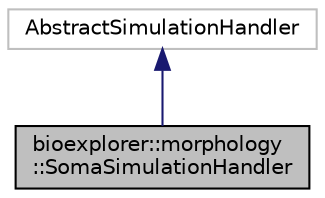 digraph "bioexplorer::morphology::SomaSimulationHandler"
{
 // LATEX_PDF_SIZE
  edge [fontname="Helvetica",fontsize="10",labelfontname="Helvetica",labelfontsize="10"];
  node [fontname="Helvetica",fontsize="10",shape=record];
  Node1 [label="bioexplorer::morphology\l::SomaSimulationHandler",height=0.2,width=0.4,color="black", fillcolor="grey75", style="filled", fontcolor="black",tooltip="The SomaSimulationHandler handles the reading of simulation information from the database at a soma l..."];
  Node2 -> Node1 [dir="back",color="midnightblue",fontsize="10",style="solid",fontname="Helvetica"];
  Node2 [label="AbstractSimulationHandler",height=0.2,width=0.4,color="grey75", fillcolor="white", style="filled",tooltip=" "];
}
